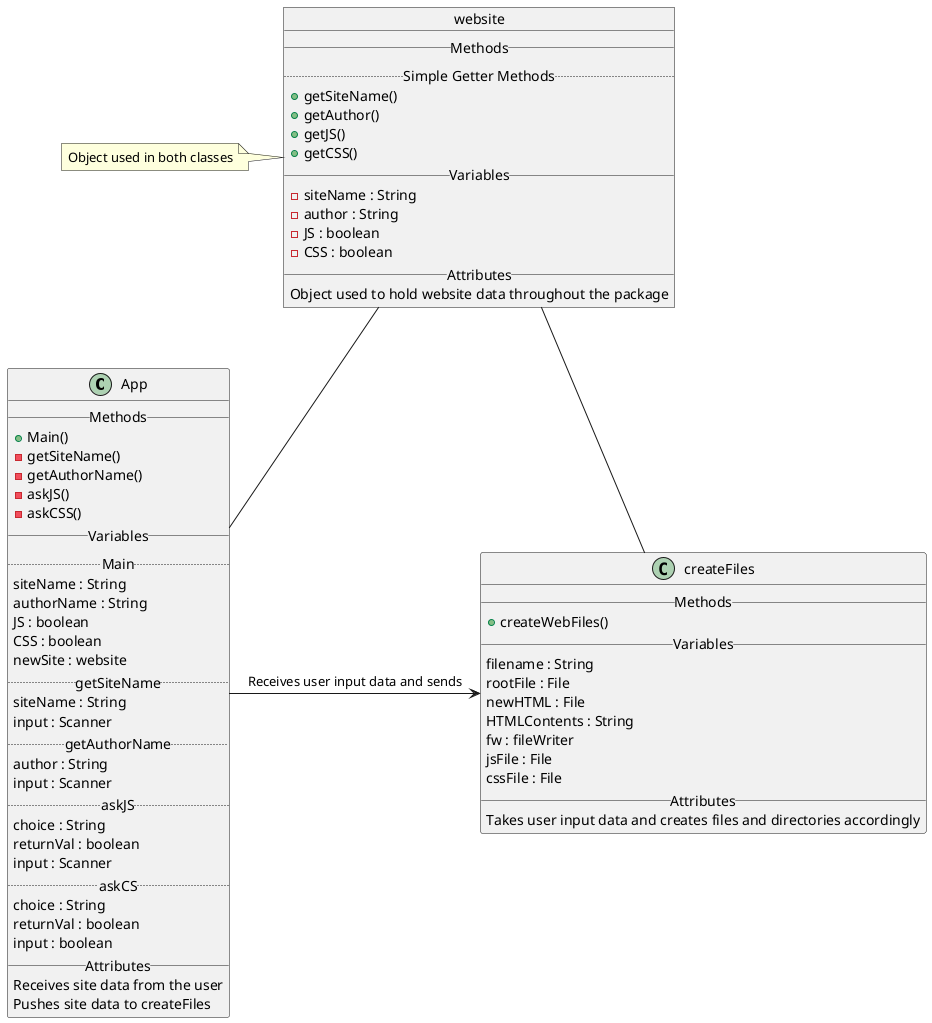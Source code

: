 @startuml
'https://plantuml.com/sequence-diagram

class "App" as App{
    __Methods__
    +Main()
    -getSiteName()
    -getAuthorName()
    -askJS()
    -askCSS()
    __Variables__
    ..Main..
    siteName : String
    authorName : String
    JS : boolean
    CSS : boolean
    newSite : website
    ..getSiteName..
    siteName : String
    input : Scanner
    ..getAuthorName..
    author : String
    input : Scanner
    ..askJS..
    choice : String
    returnVal : boolean
    input : Scanner
    ..askCS..
    choice : String
    returnVal : boolean
    input : boolean
    __Attributes__
    Receives site data from the user
    Pushes site data to createFiles
}
class "createFiles" as createFiles{
    __Methods__
    +createWebFiles()
    __Variables__
    filename : String
    rootFile : File
    newHTML : File
    HTMLContents : String
    fw : fileWriter
    jsFile : File
    cssFile : File
    __Attributes__
    Takes user input data and creates files and directories accordingly
}
object "website" as website{
    __Methods__
    ..Simple Getter Methods..
    +getSiteName()
    +getAuthor()
    +getJS()
    +getCSS()
    __Variables__
    -siteName : String
    -author : String
    -JS : boolean
    -CSS : boolean
    __Attributes__
    Object used to hold website data throughout the package
}

note left of website: Object used in both classes
website -- App
website -- createFiles
App -right-> createFiles : Receives user input data and sends
@enduml
